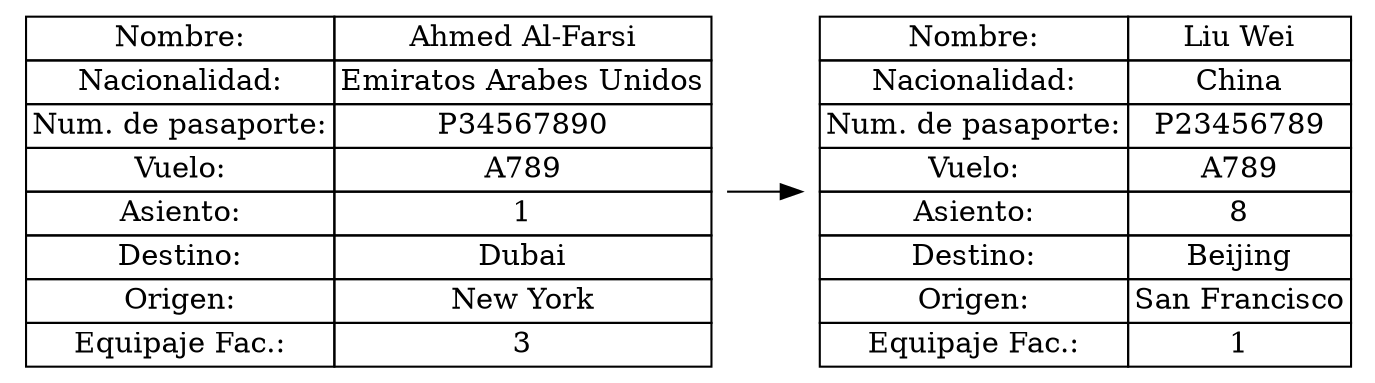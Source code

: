 digraph G {
rankdir=LR;
node [shape = none];
node0 [label = <<table border="0" cellborder="1" cellspacing="0">
<tr><td>Nombre:</td><td>Liu Wei</td></tr>
<tr><td>Nacionalidad:</td><td>China</td></tr>
<tr><td>Num. de pasaporte:</td><td>P23456789</td></tr>
<tr><td>Vuelo:</td><td>A789</td></tr>
<tr><td>Asiento:</td><td>8</td></tr>
<tr><td>Destino:</td><td>Beijing</td></tr>
<tr><td>Origen:</td><td>San Francisco</td></tr>
<tr><td>Equipaje Fac.:</td><td>1</td></tr>
</table>>];
"node1" -> "node0";
node1 [label = <<table border="0" cellborder="1" cellspacing="0">
<tr><td>Nombre:</td><td>Ahmed Al-Farsi</td></tr>
<tr><td>Nacionalidad:</td><td>Emiratos Arabes Unidos</td></tr>
<tr><td>Num. de pasaporte:</td><td>P34567890</td></tr>
<tr><td>Vuelo:</td><td>A789</td></tr>
<tr><td>Asiento:</td><td>1</td></tr>
<tr><td>Destino:</td><td>Dubai</td></tr>
<tr><td>Origen:</td><td>New York</td></tr>
<tr><td>Equipaje Fac.:</td><td>3</td></tr>
</table>>];
}